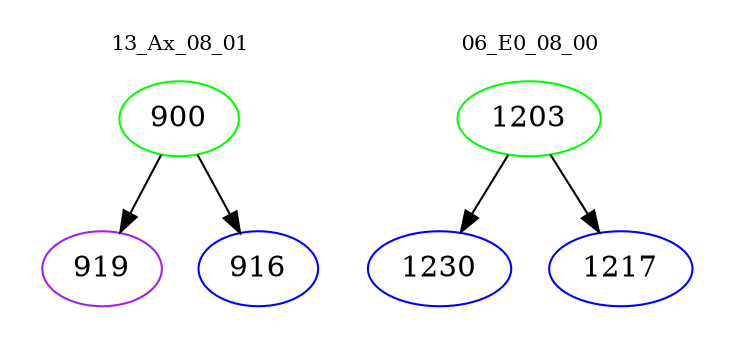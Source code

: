 digraph{
subgraph cluster_0 {
color = white
label = "13_Ax_08_01";
fontsize=10;
T0_900 [label="900", color="green"]
T0_900 -> T0_919 [color="black"]
T0_919 [label="919", color="purple"]
T0_900 -> T0_916 [color="black"]
T0_916 [label="916", color="blue"]
}
subgraph cluster_1 {
color = white
label = "06_E0_08_00";
fontsize=10;
T1_1203 [label="1203", color="green"]
T1_1203 -> T1_1230 [color="black"]
T1_1230 [label="1230", color="blue"]
T1_1203 -> T1_1217 [color="black"]
T1_1217 [label="1217", color="blue"]
}
}
